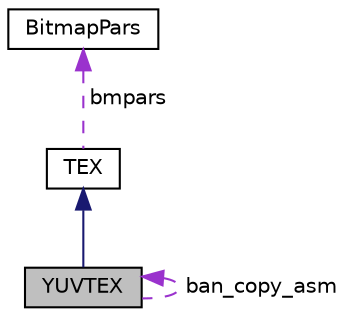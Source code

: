 digraph "YUVTEX"
{
  edge [fontname="Helvetica",fontsize="10",labelfontname="Helvetica",labelfontsize="10"];
  node [fontname="Helvetica",fontsize="10",shape=record];
  Node2 [label="YUVTEX",height=0.2,width=0.4,color="black", fillcolor="grey75", style="filled", fontcolor="black"];
  Node3 -> Node2 [dir="back",color="midnightblue",fontsize="10",style="solid",fontname="Helvetica"];
  Node3 [label="TEX",height=0.2,width=0.4,color="black", fillcolor="white", style="filled",URL="$classTEX.html",tooltip="A class encapsulating information about an OpenGL texture set (sizes, OpenGL reference ids..."];
  Node4 -> Node3 [dir="back",color="darkorchid3",fontsize="10",style="dashed",label=" bmpars" ,fontname="Helvetica"];
  Node4 [label="BitmapPars",height=0.2,width=0.4,color="black", fillcolor="white", style="filled",URL="$structBitmapPars.html",tooltip="For AVBitmapFrames, linesizes are the widths + padding bytes. "];
  Node2 -> Node2 [dir="back",color="darkorchid3",fontsize="10",style="dashed",label=" ban_copy_asm" ,fontname="Helvetica"];
}
